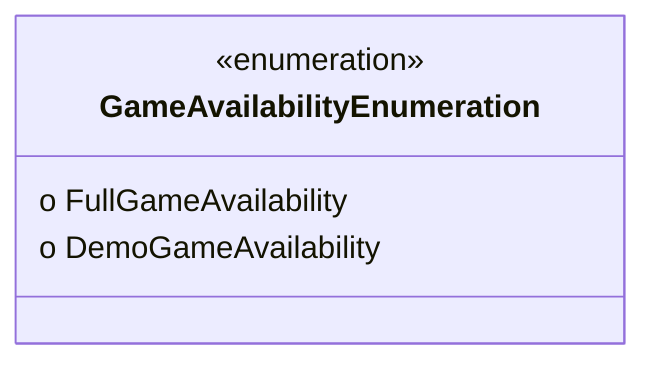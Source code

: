 classDiagram
  class GameAvailabilityEnumeration {
<<enumeration>>
  o FullGameAvailability
  o DemoGameAvailability
 }